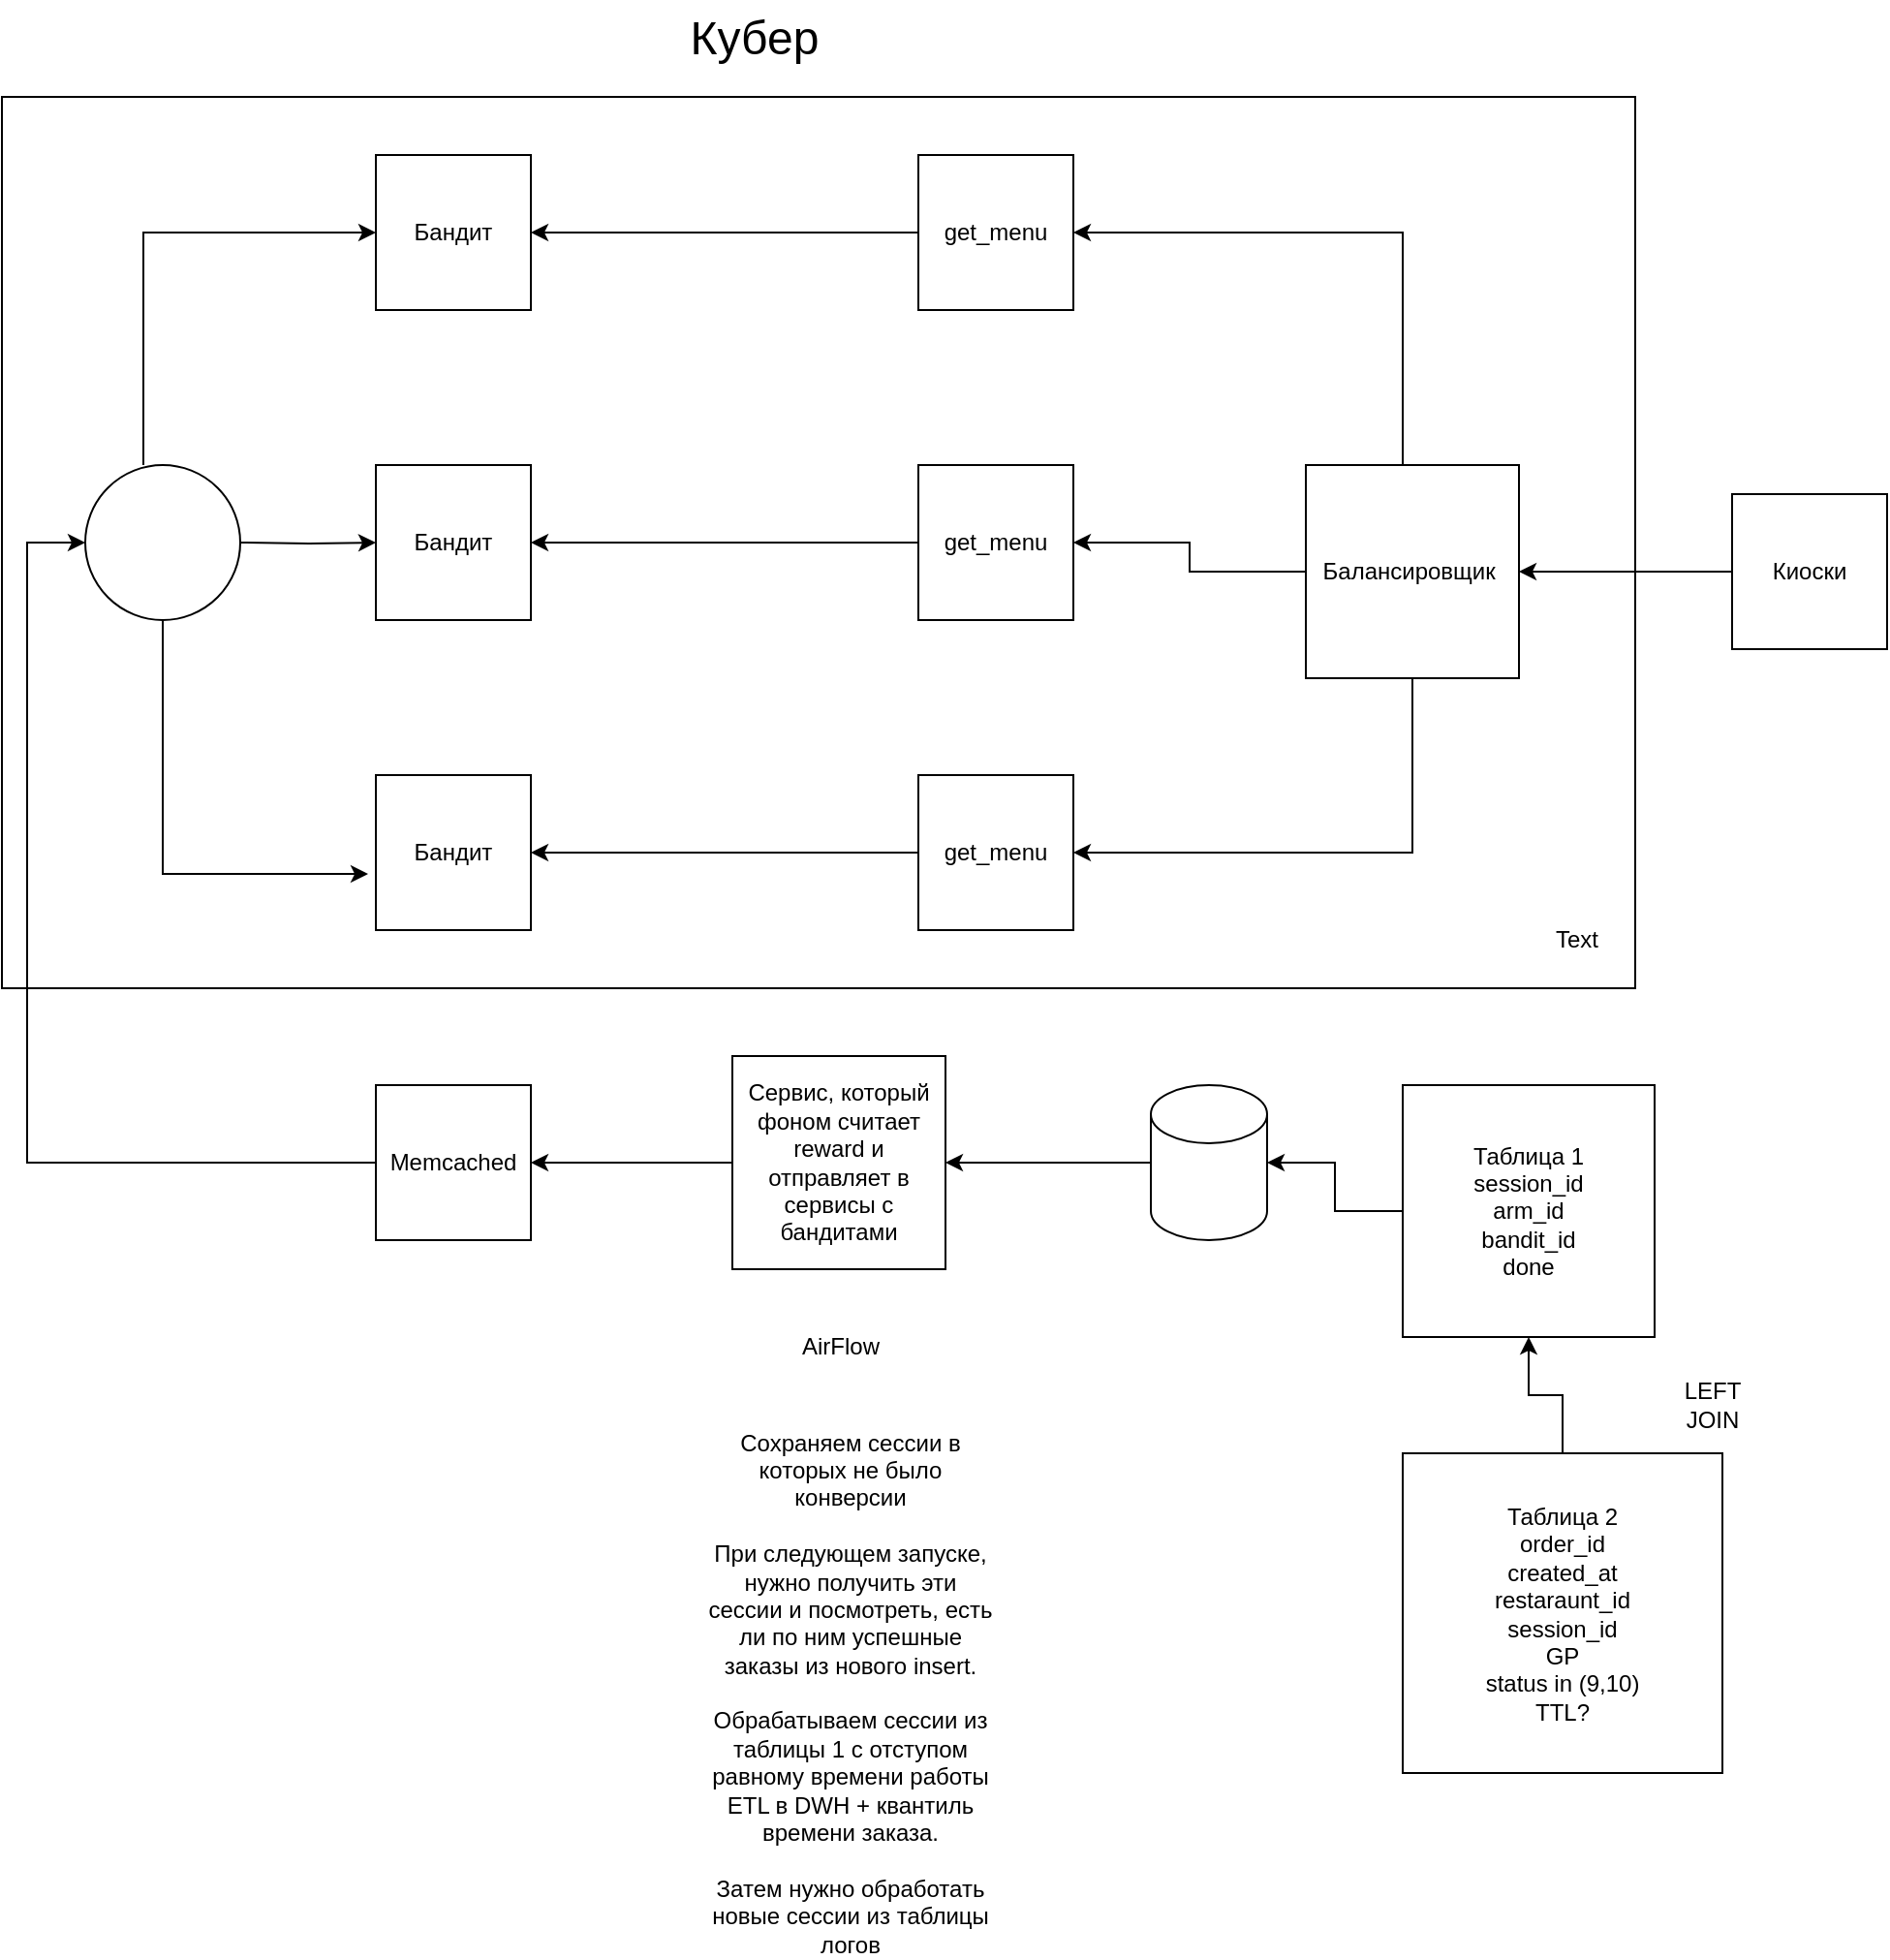 <mxfile version="23.1.4" type="github">
  <diagram name="Страница — 1" id="qQ3Dj5i3-Ai6D21xNSfr">
    <mxGraphModel dx="1969" dy="918" grid="1" gridSize="10" guides="1" tooltips="1" connect="1" arrows="1" fold="1" page="1" pageScale="1" pageWidth="827" pageHeight="1169" math="0" shadow="0">
      <root>
        <mxCell id="0" />
        <mxCell id="1" parent="0" />
        <mxCell id="S0_dRdWw1GMZchleznMw-30" value="" style="rounded=0;whiteSpace=wrap;html=1;" vertex="1" parent="1">
          <mxGeometry x="17" y="90" width="843" height="460" as="geometry" />
        </mxCell>
        <mxCell id="wqh7UMQdFFX-i4jyO4UI-11" style="edgeStyle=orthogonalEdgeStyle;rounded=0;orthogonalLoop=1;jettySize=auto;html=1;entryX=1;entryY=0.5;entryDx=0;entryDy=0;" parent="1" source="wqh7UMQdFFX-i4jyO4UI-2" target="wqh7UMQdFFX-i4jyO4UI-7" edge="1">
          <mxGeometry relative="1" as="geometry" />
        </mxCell>
        <mxCell id="wqh7UMQdFFX-i4jyO4UI-2" value="get_menu" style="whiteSpace=wrap;html=1;aspect=fixed;" parent="1" vertex="1">
          <mxGeometry x="490" y="120" width="80" height="80" as="geometry" />
        </mxCell>
        <mxCell id="wqh7UMQdFFX-i4jyO4UI-12" style="edgeStyle=orthogonalEdgeStyle;rounded=0;orthogonalLoop=1;jettySize=auto;html=1;exitX=0;exitY=0.5;exitDx=0;exitDy=0;entryX=1;entryY=0.5;entryDx=0;entryDy=0;" parent="1" source="wqh7UMQdFFX-i4jyO4UI-3" target="wqh7UMQdFFX-i4jyO4UI-8" edge="1">
          <mxGeometry relative="1" as="geometry" />
        </mxCell>
        <mxCell id="wqh7UMQdFFX-i4jyO4UI-3" value="get_menu" style="whiteSpace=wrap;html=1;aspect=fixed;" parent="1" vertex="1">
          <mxGeometry x="490" y="280" width="80" height="80" as="geometry" />
        </mxCell>
        <mxCell id="wqh7UMQdFFX-i4jyO4UI-13" style="edgeStyle=orthogonalEdgeStyle;rounded=0;orthogonalLoop=1;jettySize=auto;html=1;" parent="1" source="wqh7UMQdFFX-i4jyO4UI-4" target="wqh7UMQdFFX-i4jyO4UI-9" edge="1">
          <mxGeometry relative="1" as="geometry" />
        </mxCell>
        <mxCell id="wqh7UMQdFFX-i4jyO4UI-4" value="get_menu" style="whiteSpace=wrap;html=1;aspect=fixed;" parent="1" vertex="1">
          <mxGeometry x="490" y="440" width="80" height="80" as="geometry" />
        </mxCell>
        <mxCell id="S0_dRdWw1GMZchleznMw-18" style="edgeStyle=orthogonalEdgeStyle;rounded=0;orthogonalLoop=1;jettySize=auto;html=1;entryX=1;entryY=0.5;entryDx=0;entryDy=0;" edge="1" parent="1" source="wqh7UMQdFFX-i4jyO4UI-6" target="wqh7UMQdFFX-i4jyO4UI-2">
          <mxGeometry relative="1" as="geometry">
            <Array as="points">
              <mxPoint x="740" y="160" />
            </Array>
          </mxGeometry>
        </mxCell>
        <mxCell id="S0_dRdWw1GMZchleznMw-19" style="edgeStyle=orthogonalEdgeStyle;rounded=0;orthogonalLoop=1;jettySize=auto;html=1;" edge="1" parent="1" source="wqh7UMQdFFX-i4jyO4UI-6" target="wqh7UMQdFFX-i4jyO4UI-3">
          <mxGeometry relative="1" as="geometry" />
        </mxCell>
        <mxCell id="S0_dRdWw1GMZchleznMw-20" style="edgeStyle=orthogonalEdgeStyle;rounded=0;orthogonalLoop=1;jettySize=auto;html=1;entryX=1;entryY=0.5;entryDx=0;entryDy=0;" edge="1" parent="1" source="wqh7UMQdFFX-i4jyO4UI-6" target="wqh7UMQdFFX-i4jyO4UI-4">
          <mxGeometry relative="1" as="geometry">
            <Array as="points">
              <mxPoint x="745" y="480" />
            </Array>
          </mxGeometry>
        </mxCell>
        <mxCell id="wqh7UMQdFFX-i4jyO4UI-6" value="Балансировщик&amp;nbsp;" style="whiteSpace=wrap;html=1;aspect=fixed;" parent="1" vertex="1">
          <mxGeometry x="690" y="280" width="110" height="110" as="geometry" />
        </mxCell>
        <mxCell id="wqh7UMQdFFX-i4jyO4UI-7" value="Бандит" style="whiteSpace=wrap;html=1;aspect=fixed;" parent="1" vertex="1">
          <mxGeometry x="210" y="120" width="80" height="80" as="geometry" />
        </mxCell>
        <mxCell id="wqh7UMQdFFX-i4jyO4UI-8" value="Бандит" style="whiteSpace=wrap;html=1;aspect=fixed;" parent="1" vertex="1">
          <mxGeometry x="210" y="280" width="80" height="80" as="geometry" />
        </mxCell>
        <mxCell id="wqh7UMQdFFX-i4jyO4UI-9" value="Бандит" style="whiteSpace=wrap;html=1;aspect=fixed;" parent="1" vertex="1">
          <mxGeometry x="210" y="440" width="80" height="80" as="geometry" />
        </mxCell>
        <mxCell id="S0_dRdWw1GMZchleznMw-9" value="" style="edgeStyle=orthogonalEdgeStyle;rounded=0;orthogonalLoop=1;jettySize=auto;html=1;" edge="1" parent="1" source="wqh7UMQdFFX-i4jyO4UI-15" target="S0_dRdWw1GMZchleznMw-1">
          <mxGeometry relative="1" as="geometry" />
        </mxCell>
        <mxCell id="wqh7UMQdFFX-i4jyO4UI-15" value="Сервис, который фоном считает reward и отправляет в сервисы с бандитами" style="whiteSpace=wrap;html=1;aspect=fixed;" parent="1" vertex="1">
          <mxGeometry x="394" y="585" width="110" height="110" as="geometry" />
        </mxCell>
        <mxCell id="S0_dRdWw1GMZchleznMw-10" style="edgeStyle=orthogonalEdgeStyle;rounded=0;orthogonalLoop=1;jettySize=auto;html=1;entryX=0;entryY=0.5;entryDx=0;entryDy=0;" edge="1" parent="1" source="S0_dRdWw1GMZchleznMw-1">
          <mxGeometry relative="1" as="geometry">
            <mxPoint x="60" y="320" as="targetPoint" />
            <Array as="points">
              <mxPoint x="30" y="640" />
              <mxPoint x="30" y="320" />
            </Array>
          </mxGeometry>
        </mxCell>
        <mxCell id="S0_dRdWw1GMZchleznMw-1" value="Memcached" style="whiteSpace=wrap;html=1;aspect=fixed;" vertex="1" parent="1">
          <mxGeometry x="210" y="600" width="80" height="80" as="geometry" />
        </mxCell>
        <mxCell id="S0_dRdWw1GMZchleznMw-8" style="edgeStyle=orthogonalEdgeStyle;rounded=0;orthogonalLoop=1;jettySize=auto;html=1;entryX=1;entryY=0.5;entryDx=0;entryDy=0;" edge="1" parent="1" source="S0_dRdWw1GMZchleznMw-2" target="wqh7UMQdFFX-i4jyO4UI-15">
          <mxGeometry relative="1" as="geometry" />
        </mxCell>
        <mxCell id="S0_dRdWw1GMZchleznMw-2" value="" style="shape=cylinder3;whiteSpace=wrap;html=1;boundedLbl=1;backgroundOutline=1;size=15;" vertex="1" parent="1">
          <mxGeometry x="610" y="600" width="60" height="80" as="geometry" />
        </mxCell>
        <mxCell id="S0_dRdWw1GMZchleznMw-3" value="Таблица 1&lt;br&gt;session_id&lt;br&gt;arm_id&lt;br&gt;bandit_id&lt;br&gt;done" style="whiteSpace=wrap;html=1;aspect=fixed;" vertex="1" parent="1">
          <mxGeometry x="740" y="600" width="130" height="130" as="geometry" />
        </mxCell>
        <mxCell id="S0_dRdWw1GMZchleznMw-5" style="edgeStyle=orthogonalEdgeStyle;rounded=0;orthogonalLoop=1;jettySize=auto;html=1;" edge="1" parent="1" source="S0_dRdWw1GMZchleznMw-4" target="S0_dRdWw1GMZchleznMw-3">
          <mxGeometry relative="1" as="geometry" />
        </mxCell>
        <mxCell id="S0_dRdWw1GMZchleznMw-4" value="Таблица 2&lt;br&gt;order_id&lt;br&gt;created_at&lt;br&gt;restaraunt_id&lt;br&gt;session_id&lt;br&gt;GP&lt;br&gt;status in (9,10)&lt;br&gt;TTL?" style="whiteSpace=wrap;html=1;aspect=fixed;" vertex="1" parent="1">
          <mxGeometry x="740" y="790" width="165" height="165" as="geometry" />
        </mxCell>
        <mxCell id="S0_dRdWw1GMZchleznMw-6" value="LEFT JOIN" style="text;html=1;align=center;verticalAlign=middle;whiteSpace=wrap;rounded=0;" vertex="1" parent="1">
          <mxGeometry x="870" y="750" width="60" height="30" as="geometry" />
        </mxCell>
        <mxCell id="S0_dRdWw1GMZchleznMw-7" style="edgeStyle=orthogonalEdgeStyle;rounded=0;orthogonalLoop=1;jettySize=auto;html=1;entryX=1;entryY=0.5;entryDx=0;entryDy=0;entryPerimeter=0;" edge="1" parent="1" source="S0_dRdWw1GMZchleznMw-3" target="S0_dRdWw1GMZchleznMw-2">
          <mxGeometry relative="1" as="geometry" />
        </mxCell>
        <mxCell id="S0_dRdWw1GMZchleznMw-14" style="edgeStyle=orthogonalEdgeStyle;rounded=0;orthogonalLoop=1;jettySize=auto;html=1;entryX=0;entryY=0.5;entryDx=0;entryDy=0;" edge="1" parent="1" target="wqh7UMQdFFX-i4jyO4UI-7">
          <mxGeometry relative="1" as="geometry">
            <mxPoint x="90" y="280" as="sourcePoint" />
            <Array as="points">
              <mxPoint x="90" y="160" />
            </Array>
          </mxGeometry>
        </mxCell>
        <mxCell id="S0_dRdWw1GMZchleznMw-15" style="edgeStyle=orthogonalEdgeStyle;rounded=0;orthogonalLoop=1;jettySize=auto;html=1;" edge="1" parent="1" target="wqh7UMQdFFX-i4jyO4UI-8">
          <mxGeometry relative="1" as="geometry">
            <mxPoint x="140" y="320" as="sourcePoint" />
          </mxGeometry>
        </mxCell>
        <mxCell id="S0_dRdWw1GMZchleznMw-16" value="" style="ellipse;whiteSpace=wrap;html=1;aspect=fixed;" vertex="1" parent="1">
          <mxGeometry x="60" y="280" width="80" height="80" as="geometry" />
        </mxCell>
        <mxCell id="S0_dRdWw1GMZchleznMw-17" style="edgeStyle=orthogonalEdgeStyle;rounded=0;orthogonalLoop=1;jettySize=auto;html=1;entryX=-0.05;entryY=0.638;entryDx=0;entryDy=0;entryPerimeter=0;" edge="1" parent="1" source="S0_dRdWw1GMZchleznMw-16" target="wqh7UMQdFFX-i4jyO4UI-9">
          <mxGeometry relative="1" as="geometry">
            <Array as="points">
              <mxPoint x="100" y="491" />
            </Array>
          </mxGeometry>
        </mxCell>
        <mxCell id="S0_dRdWw1GMZchleznMw-22" style="edgeStyle=orthogonalEdgeStyle;rounded=0;orthogonalLoop=1;jettySize=auto;html=1;entryX=1;entryY=0.5;entryDx=0;entryDy=0;" edge="1" parent="1" source="S0_dRdWw1GMZchleznMw-21" target="wqh7UMQdFFX-i4jyO4UI-6">
          <mxGeometry relative="1" as="geometry" />
        </mxCell>
        <mxCell id="S0_dRdWw1GMZchleznMw-21" value="Киоски" style="whiteSpace=wrap;html=1;aspect=fixed;" vertex="1" parent="1">
          <mxGeometry x="910" y="295" width="80" height="80" as="geometry" />
        </mxCell>
        <mxCell id="S0_dRdWw1GMZchleznMw-23" value="AirFlow" style="text;html=1;align=center;verticalAlign=middle;whiteSpace=wrap;rounded=0;" vertex="1" parent="1">
          <mxGeometry x="420" y="720" width="60" height="30" as="geometry" />
        </mxCell>
        <mxCell id="S0_dRdWw1GMZchleznMw-27" value="&lt;br&gt;&lt;br&gt;&lt;br&gt;&lt;br&gt;Сохраняем сессии в которых не было конверсии&lt;br&gt;&lt;br&gt;При следующем запуске, нужно получить эти сессии и посмотреть, есть ли по ним успешные заказы из нового insert.&lt;br&gt;&lt;br&gt;Обрабатываем сессии из таблицы 1 с отступом равному времени работы ETL в DWH + квантиль времени заказа.&lt;br&gt;&lt;br&gt;Затем нужно обработать новые сессии из таблицы логов" style="text;html=1;align=center;verticalAlign=middle;whiteSpace=wrap;rounded=0;" vertex="1" parent="1">
          <mxGeometry x="380" y="870" width="150" height="30" as="geometry" />
        </mxCell>
        <mxCell id="S0_dRdWw1GMZchleznMw-31" value="Text" style="text;html=1;align=center;verticalAlign=middle;whiteSpace=wrap;rounded=0;" vertex="1" parent="1">
          <mxGeometry x="800" y="510" width="60" height="30" as="geometry" />
        </mxCell>
        <mxCell id="S0_dRdWw1GMZchleznMw-32" value="&lt;font style=&quot;font-size: 24px;&quot;&gt;Кубер&lt;/font&gt;" style="text;html=1;align=center;verticalAlign=middle;resizable=0;points=[];autosize=1;strokeColor=none;fillColor=none;" vertex="1" parent="1">
          <mxGeometry x="360" y="40" width="90" height="40" as="geometry" />
        </mxCell>
      </root>
    </mxGraphModel>
  </diagram>
</mxfile>
